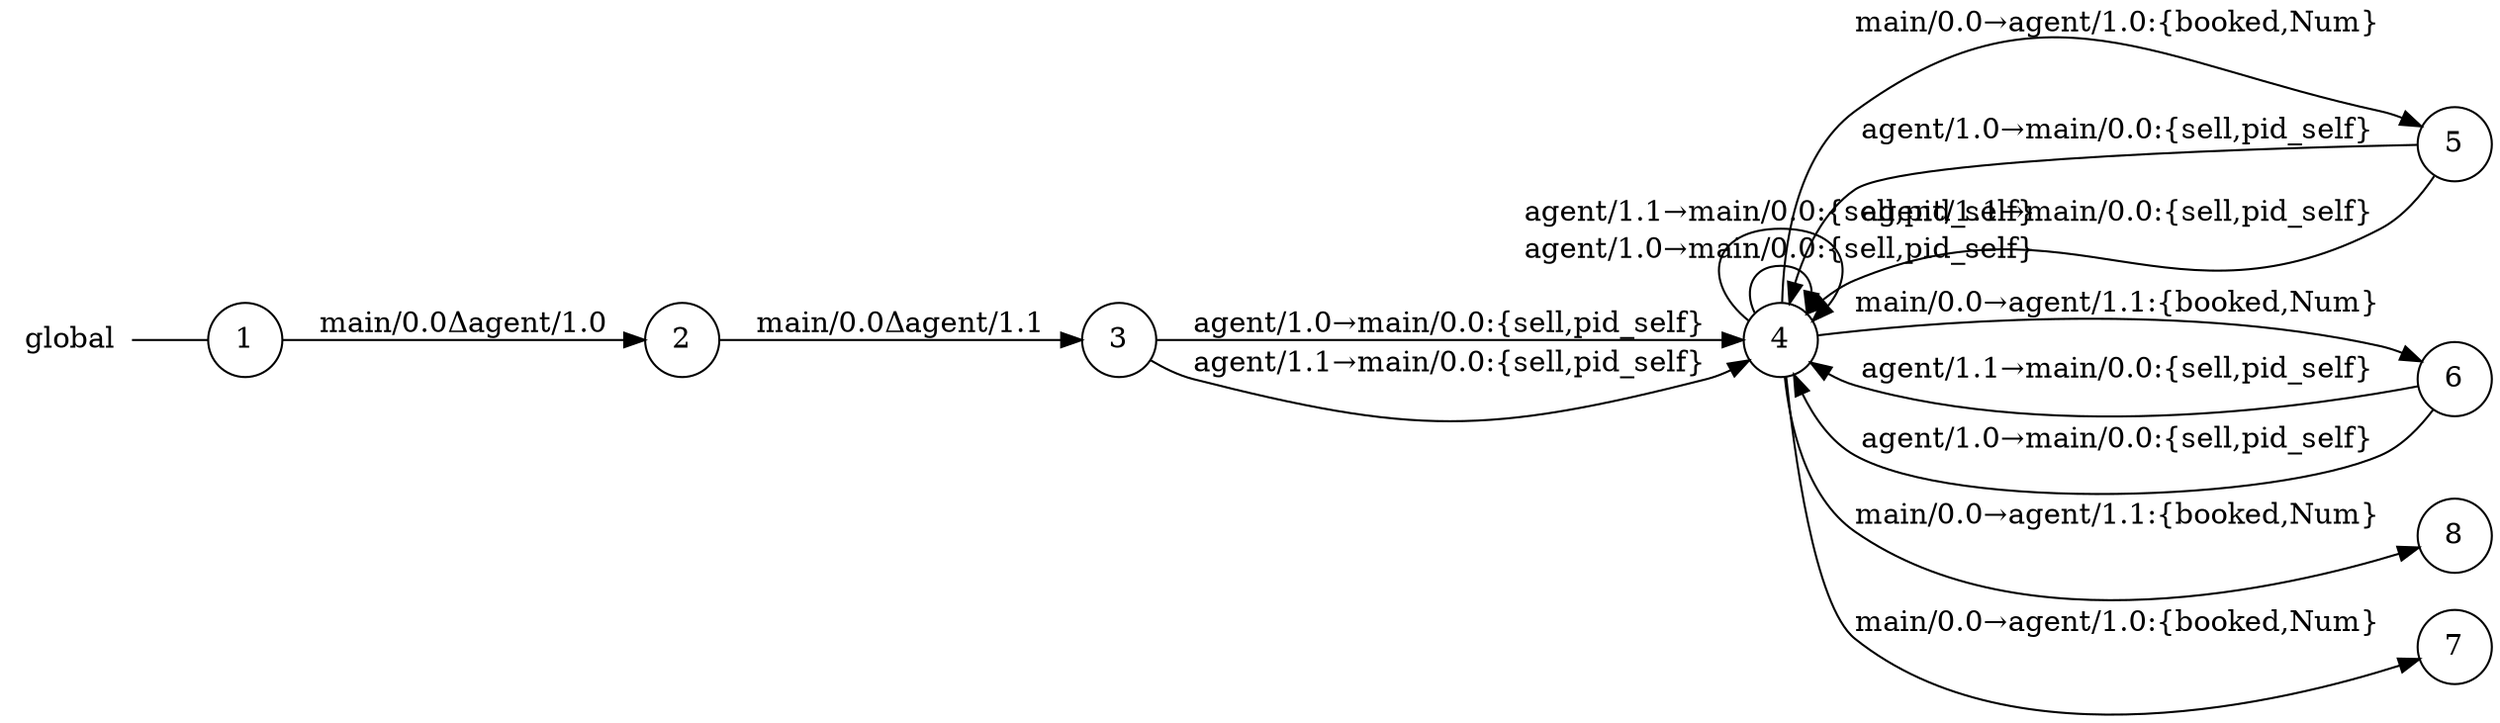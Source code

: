 digraph global {
	rankdir="LR";
	n_0 [label="global", shape="plaintext"];
	n_1 [id="5", shape=circle, label="5"];
	n_2 [id="6", shape=circle, label="6"];
	n_3 [id="1", shape=circle, label="1"];
	n_0 -> n_3 [arrowhead=none];
	n_4 [id="2", shape=circle, label="2"];
	n_5 [id="8", shape=circle, label="8"];
	n_6 [id="4", shape=circle, label="4"];
	n_7 [id="7", shape=circle, label="7"];
	n_8 [id="3", shape=circle, label="3"];

	n_6 -> n_5 [id="[$e|11]", label="main/0.0→agent/1.1:{booked,Num}"];
	n_1 -> n_6 [id="[$e|10]", label="agent/1.0→main/0.0:{sell,pid_self}"];
	n_6 -> n_2 [id="[$e|7]", label="main/0.0→agent/1.1:{booked,Num}"];
	n_8 -> n_6 [id="[$e|2]", label="agent/1.0→main/0.0:{sell,pid_self}"];
	n_8 -> n_6 [id="[$e|3]", label="agent/1.1→main/0.0:{sell,pid_self}"];
	n_6 -> n_1 [id="[$e|5]", label="main/0.0→agent/1.0:{booked,Num}"];
	n_6 -> n_6 [id="[$e|6]", label="agent/1.0→main/0.0:{sell,pid_self}"];
	n_4 -> n_8 [id="[$e|1]", label="main/0.0Δagent/1.1"];
	n_2 -> n_6 [id="[$e|13]", label="agent/1.1→main/0.0:{sell,pid_self}"];
	n_1 -> n_6 [id="[$e|9]", label="agent/1.1→main/0.0:{sell,pid_self}"];
	n_3 -> n_4 [id="[$e|0]", label="main/0.0Δagent/1.0"];
	n_2 -> n_6 [id="[$e|12]", label="agent/1.0→main/0.0:{sell,pid_self}"];
	n_6 -> n_6 [id="[$e|4]", label="agent/1.1→main/0.0:{sell,pid_self}"];
	n_6 -> n_7 [id="[$e|8]", label="main/0.0→agent/1.0:{booked,Num}"];
}
